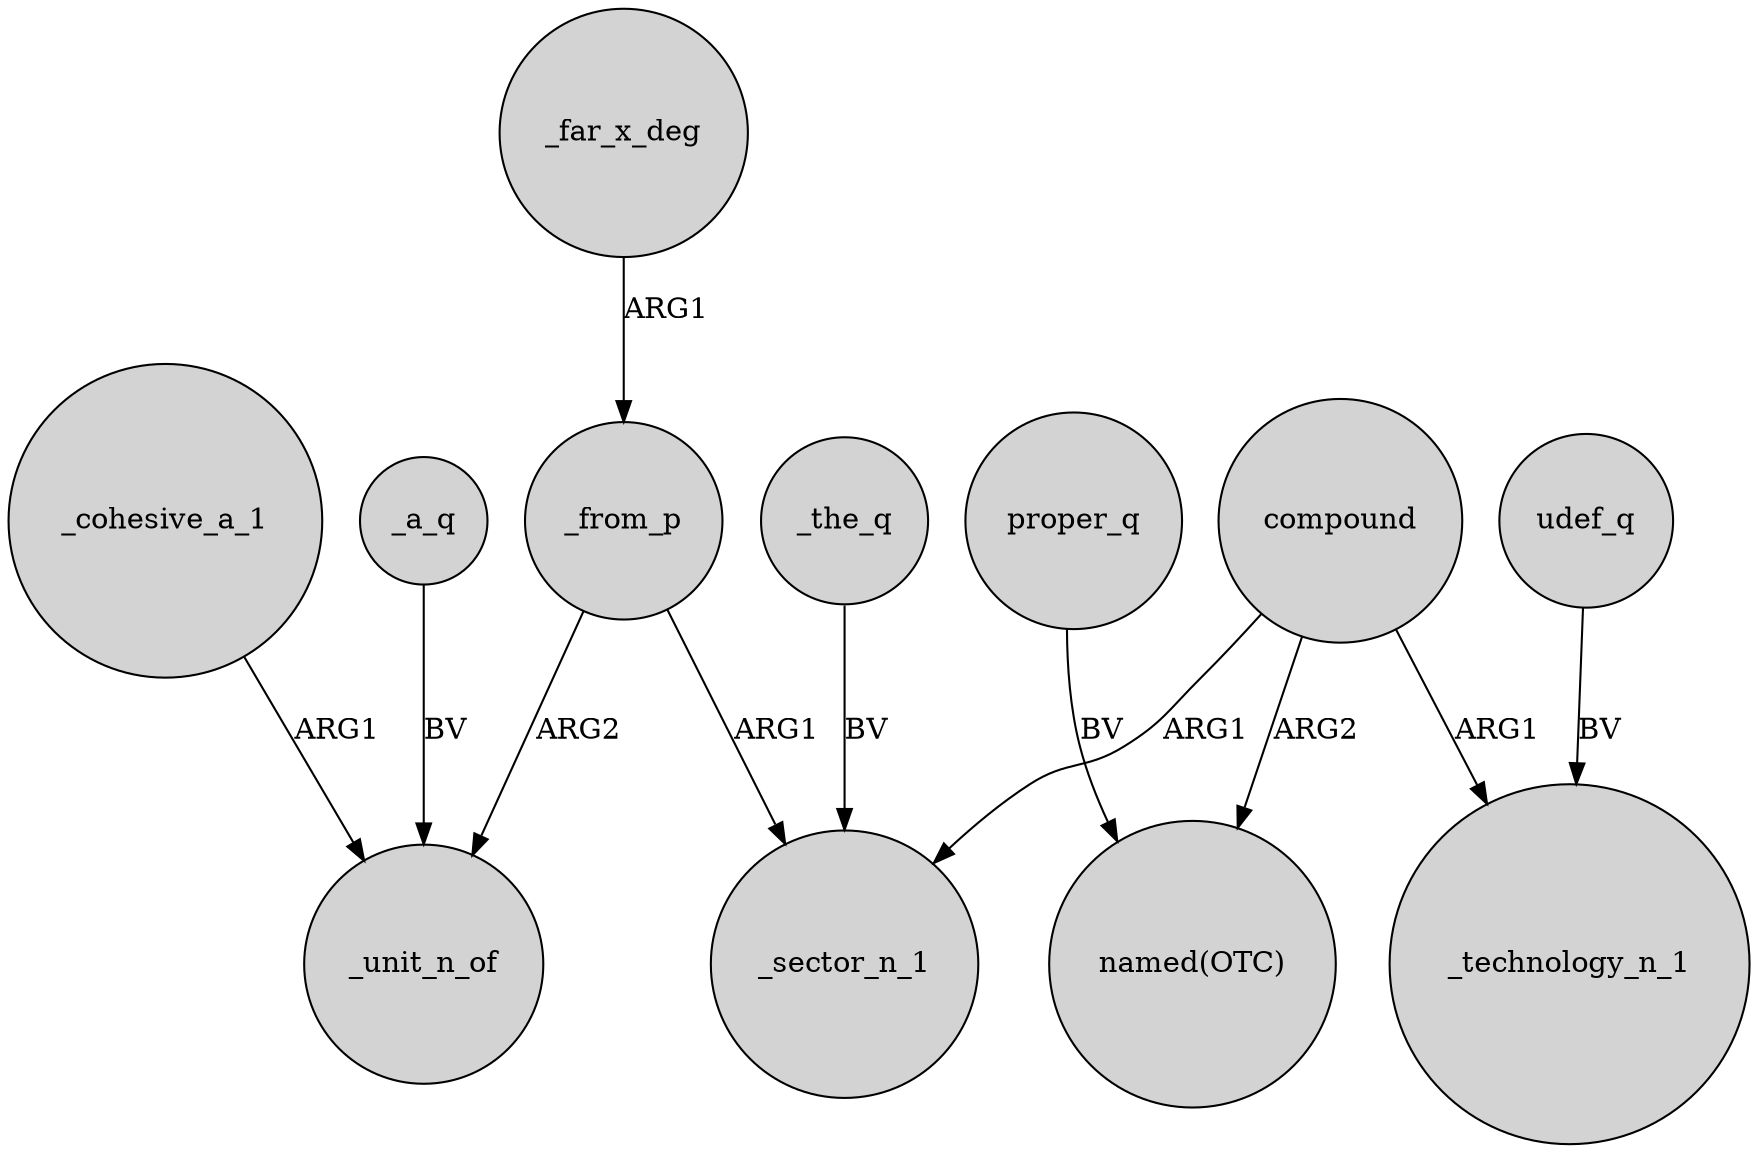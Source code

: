 digraph {
	node [shape=circle style=filled]
	_from_p -> _unit_n_of [label=ARG2]
	_cohesive_a_1 -> _unit_n_of [label=ARG1]
	proper_q -> "named(OTC)" [label=BV]
	compound -> "named(OTC)" [label=ARG2]
	_far_x_deg -> _from_p [label=ARG1]
	_the_q -> _sector_n_1 [label=BV]
	compound -> _technology_n_1 [label=ARG1]
	_a_q -> _unit_n_of [label=BV]
	compound -> _sector_n_1 [label=ARG1]
	_from_p -> _sector_n_1 [label=ARG1]
	udef_q -> _technology_n_1 [label=BV]
}
